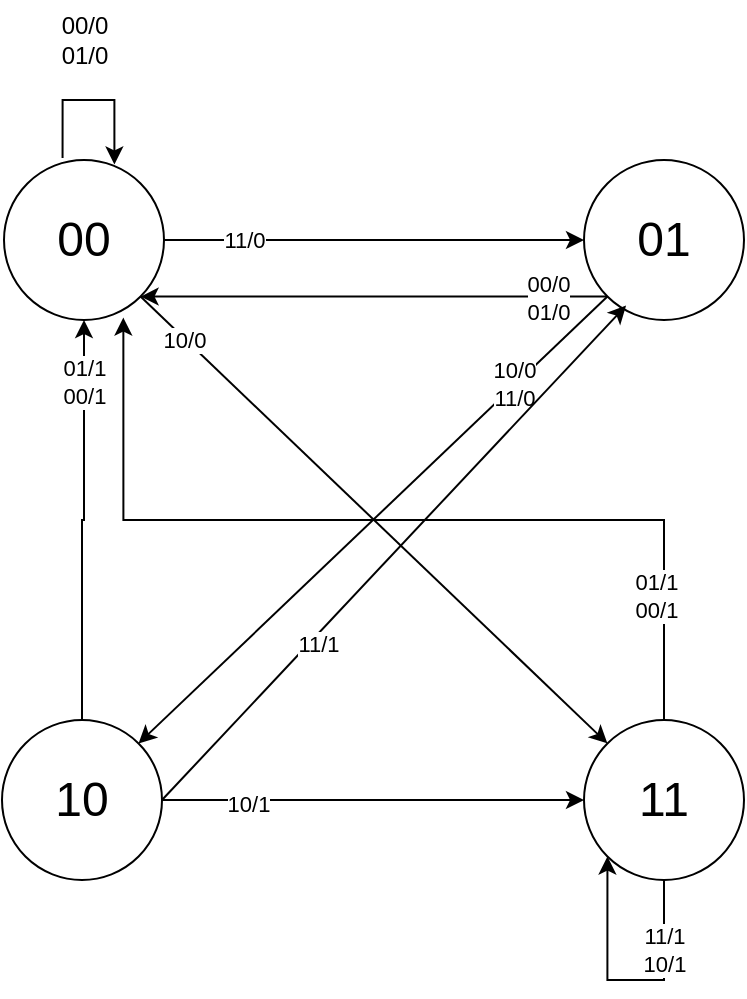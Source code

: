 <mxfile version="22.1.18" type="device">
  <diagram name="Page-1" id="69uXPeOkp4gI10ljKCpN">
    <mxGraphModel dx="875" dy="518" grid="1" gridSize="10" guides="1" tooltips="1" connect="1" arrows="1" fold="1" page="1" pageScale="1" pageWidth="827" pageHeight="1169" math="0" shadow="0">
      <root>
        <mxCell id="0" />
        <mxCell id="1" parent="0" />
        <mxCell id="8xHpdn8Bu4lhLafCqgEi-5" style="edgeStyle=orthogonalEdgeStyle;rounded=0;orthogonalLoop=1;jettySize=auto;html=1;exitX=0.366;exitY=-0.012;exitDx=0;exitDy=0;exitPerimeter=0;entryX=0.69;entryY=0.028;entryDx=0;entryDy=0;entryPerimeter=0;" parent="1" source="8xHpdn8Bu4lhLafCqgEi-1" target="8xHpdn8Bu4lhLafCqgEi-1" edge="1">
          <mxGeometry relative="1" as="geometry">
            <mxPoint x="310" y="100" as="targetPoint" />
            <Array as="points">
              <mxPoint x="259" y="90" />
              <mxPoint x="285" y="90" />
            </Array>
          </mxGeometry>
        </mxCell>
        <mxCell id="KGhxkSQbT4I90QYPsPsT-1" style="rounded=0;orthogonalLoop=1;jettySize=auto;html=1;exitX=1;exitY=1;exitDx=0;exitDy=0;entryX=0;entryY=0;entryDx=0;entryDy=0;" edge="1" parent="1" source="8xHpdn8Bu4lhLafCqgEi-1" target="8xHpdn8Bu4lhLafCqgEi-4">
          <mxGeometry relative="1" as="geometry" />
        </mxCell>
        <mxCell id="KGhxkSQbT4I90QYPsPsT-2" value="10/0" style="edgeLabel;html=1;align=center;verticalAlign=middle;resizable=0;points=[];" vertex="1" connectable="0" parent="KGhxkSQbT4I90QYPsPsT-1">
          <mxGeometry x="-0.077" y="3" relative="1" as="geometry">
            <mxPoint x="-88" y="-79" as="offset" />
          </mxGeometry>
        </mxCell>
        <mxCell id="KGhxkSQbT4I90QYPsPsT-3" style="edgeStyle=orthogonalEdgeStyle;rounded=0;orthogonalLoop=1;jettySize=auto;html=1;entryX=0;entryY=0.5;entryDx=0;entryDy=0;" edge="1" parent="1" source="8xHpdn8Bu4lhLafCqgEi-1" target="8xHpdn8Bu4lhLafCqgEi-2">
          <mxGeometry relative="1" as="geometry" />
        </mxCell>
        <mxCell id="KGhxkSQbT4I90QYPsPsT-4" value="11/0" style="edgeLabel;html=1;align=center;verticalAlign=middle;resizable=0;points=[];" vertex="1" connectable="0" parent="KGhxkSQbT4I90QYPsPsT-3">
          <mxGeometry x="0.141" y="-4" relative="1" as="geometry">
            <mxPoint x="-80" y="-4" as="offset" />
          </mxGeometry>
        </mxCell>
        <mxCell id="8xHpdn8Bu4lhLafCqgEi-1" value="00" style="ellipse;whiteSpace=wrap;html=1;aspect=fixed;fontSize=24;" parent="1" vertex="1">
          <mxGeometry x="230" y="120" width="80" height="80" as="geometry" />
        </mxCell>
        <mxCell id="KGhxkSQbT4I90QYPsPsT-5" style="edgeStyle=orthogonalEdgeStyle;rounded=0;orthogonalLoop=1;jettySize=auto;html=1;exitX=0;exitY=1;exitDx=0;exitDy=0;entryX=1;entryY=1;entryDx=0;entryDy=0;" edge="1" parent="1" source="8xHpdn8Bu4lhLafCqgEi-2" target="8xHpdn8Bu4lhLafCqgEi-1">
          <mxGeometry relative="1" as="geometry" />
        </mxCell>
        <mxCell id="KGhxkSQbT4I90QYPsPsT-6" value="00/0&lt;br&gt;01/0" style="edgeLabel;html=1;align=center;verticalAlign=middle;resizable=0;points=[];" vertex="1" connectable="0" parent="KGhxkSQbT4I90QYPsPsT-5">
          <mxGeometry x="-0.747" relative="1" as="geometry">
            <mxPoint as="offset" />
          </mxGeometry>
        </mxCell>
        <mxCell id="KGhxkSQbT4I90QYPsPsT-7" style="rounded=0;orthogonalLoop=1;jettySize=auto;html=1;exitX=0;exitY=1;exitDx=0;exitDy=0;entryX=1;entryY=0;entryDx=0;entryDy=0;" edge="1" parent="1" source="8xHpdn8Bu4lhLafCqgEi-2" target="8xHpdn8Bu4lhLafCqgEi-3">
          <mxGeometry relative="1" as="geometry" />
        </mxCell>
        <mxCell id="KGhxkSQbT4I90QYPsPsT-8" value="10/0&lt;br&gt;11/0" style="edgeLabel;html=1;align=center;verticalAlign=middle;resizable=0;points=[];" vertex="1" connectable="0" parent="KGhxkSQbT4I90QYPsPsT-7">
          <mxGeometry x="-0.606" y="-1" relative="1" as="geometry">
            <mxPoint as="offset" />
          </mxGeometry>
        </mxCell>
        <mxCell id="8xHpdn8Bu4lhLafCqgEi-2" value="01" style="ellipse;whiteSpace=wrap;html=1;aspect=fixed;fontSize=24;" parent="1" vertex="1">
          <mxGeometry x="520" y="120" width="80" height="80" as="geometry" />
        </mxCell>
        <mxCell id="KGhxkSQbT4I90QYPsPsT-14" style="edgeStyle=orthogonalEdgeStyle;rounded=0;orthogonalLoop=1;jettySize=auto;html=1;exitX=1;exitY=0.5;exitDx=0;exitDy=0;entryX=0;entryY=0.5;entryDx=0;entryDy=0;" edge="1" parent="1" source="8xHpdn8Bu4lhLafCqgEi-3" target="8xHpdn8Bu4lhLafCqgEi-4">
          <mxGeometry relative="1" as="geometry" />
        </mxCell>
        <mxCell id="KGhxkSQbT4I90QYPsPsT-15" value="10/1" style="edgeLabel;html=1;align=center;verticalAlign=middle;resizable=0;points=[];" vertex="1" connectable="0" parent="KGhxkSQbT4I90QYPsPsT-14">
          <mxGeometry x="-0.591" y="-2" relative="1" as="geometry">
            <mxPoint as="offset" />
          </mxGeometry>
        </mxCell>
        <mxCell id="KGhxkSQbT4I90QYPsPsT-16" style="edgeStyle=orthogonalEdgeStyle;rounded=0;orthogonalLoop=1;jettySize=auto;html=1;exitX=0.5;exitY=0;exitDx=0;exitDy=0;entryX=0.5;entryY=1;entryDx=0;entryDy=0;" edge="1" parent="1" source="8xHpdn8Bu4lhLafCqgEi-3" target="8xHpdn8Bu4lhLafCqgEi-1">
          <mxGeometry relative="1" as="geometry" />
        </mxCell>
        <mxCell id="KGhxkSQbT4I90QYPsPsT-17" value="01/1&lt;br&gt;00/1" style="edgeLabel;html=1;align=center;verticalAlign=middle;resizable=0;points=[];" vertex="1" connectable="0" parent="KGhxkSQbT4I90QYPsPsT-16">
          <mxGeometry x="0.695" relative="1" as="geometry">
            <mxPoint as="offset" />
          </mxGeometry>
        </mxCell>
        <mxCell id="8xHpdn8Bu4lhLafCqgEi-3" value="10" style="ellipse;whiteSpace=wrap;html=1;aspect=fixed;fontSize=24;" parent="1" vertex="1">
          <mxGeometry x="229" y="400" width="80" height="80" as="geometry" />
        </mxCell>
        <mxCell id="8xHpdn8Bu4lhLafCqgEi-4" value="11" style="ellipse;whiteSpace=wrap;html=1;aspect=fixed;fontSize=24;" parent="1" vertex="1">
          <mxGeometry x="520" y="400" width="80" height="80" as="geometry" />
        </mxCell>
        <mxCell id="8xHpdn8Bu4lhLafCqgEi-6" value="00/0&lt;br&gt;01/0&lt;br&gt;" style="text;html=1;align=center;verticalAlign=middle;resizable=0;points=[];autosize=1;strokeColor=none;fillColor=none;" parent="1" vertex="1">
          <mxGeometry x="245" y="40" width="50" height="40" as="geometry" />
        </mxCell>
        <mxCell id="KGhxkSQbT4I90QYPsPsT-12" style="rounded=0;orthogonalLoop=1;jettySize=auto;html=1;exitX=1;exitY=0.5;exitDx=0;exitDy=0;entryX=0.263;entryY=0.91;entryDx=0;entryDy=0;entryPerimeter=0;" edge="1" parent="1" source="8xHpdn8Bu4lhLafCqgEi-3" target="8xHpdn8Bu4lhLafCqgEi-2">
          <mxGeometry relative="1" as="geometry" />
        </mxCell>
        <mxCell id="KGhxkSQbT4I90QYPsPsT-13" value="11/1" style="edgeLabel;html=1;align=center;verticalAlign=middle;resizable=0;points=[];" vertex="1" connectable="0" parent="KGhxkSQbT4I90QYPsPsT-12">
          <mxGeometry x="-0.35" y="-3" relative="1" as="geometry">
            <mxPoint as="offset" />
          </mxGeometry>
        </mxCell>
        <mxCell id="KGhxkSQbT4I90QYPsPsT-18" style="edgeStyle=orthogonalEdgeStyle;rounded=0;orthogonalLoop=1;jettySize=auto;html=1;exitX=0.5;exitY=0;exitDx=0;exitDy=0;entryX=0.746;entryY=0.985;entryDx=0;entryDy=0;entryPerimeter=0;" edge="1" parent="1" source="8xHpdn8Bu4lhLafCqgEi-4" target="8xHpdn8Bu4lhLafCqgEi-1">
          <mxGeometry relative="1" as="geometry" />
        </mxCell>
        <mxCell id="KGhxkSQbT4I90QYPsPsT-19" value="01/1&lt;br&gt;00/1" style="edgeLabel;html=1;align=center;verticalAlign=middle;resizable=0;points=[];" vertex="1" connectable="0" parent="KGhxkSQbT4I90QYPsPsT-18">
          <mxGeometry x="-0.734" y="4" relative="1" as="geometry">
            <mxPoint as="offset" />
          </mxGeometry>
        </mxCell>
        <mxCell id="KGhxkSQbT4I90QYPsPsT-21" style="edgeStyle=orthogonalEdgeStyle;rounded=0;orthogonalLoop=1;jettySize=auto;html=1;exitX=0.5;exitY=1;exitDx=0;exitDy=0;entryX=0;entryY=1;entryDx=0;entryDy=0;" edge="1" parent="1" source="8xHpdn8Bu4lhLafCqgEi-4" target="8xHpdn8Bu4lhLafCqgEi-4">
          <mxGeometry relative="1" as="geometry">
            <Array as="points">
              <mxPoint x="560" y="530" />
              <mxPoint x="532" y="530" />
            </Array>
          </mxGeometry>
        </mxCell>
        <mxCell id="KGhxkSQbT4I90QYPsPsT-22" value="11/1&lt;br&gt;10/1" style="edgeLabel;html=1;align=center;verticalAlign=middle;resizable=0;points=[];" vertex="1" connectable="0" parent="KGhxkSQbT4I90QYPsPsT-21">
          <mxGeometry x="-0.503" relative="1" as="geometry">
            <mxPoint as="offset" />
          </mxGeometry>
        </mxCell>
      </root>
    </mxGraphModel>
  </diagram>
</mxfile>
